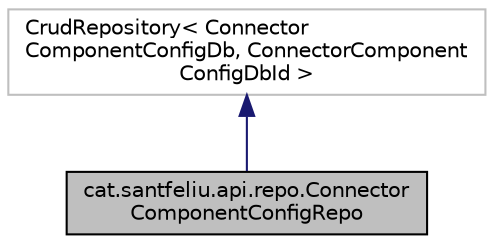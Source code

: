 digraph "cat.santfeliu.api.repo.ConnectorComponentConfigRepo"
{
 // LATEX_PDF_SIZE
  edge [fontname="Helvetica",fontsize="10",labelfontname="Helvetica",labelfontsize="10"];
  node [fontname="Helvetica",fontsize="10",shape=record];
  Node1 [label="cat.santfeliu.api.repo.Connector\lComponentConfigRepo",height=0.2,width=0.4,color="black", fillcolor="grey75", style="filled", fontcolor="black",tooltip=" "];
  Node2 -> Node1 [dir="back",color="midnightblue",fontsize="10",style="solid",fontname="Helvetica"];
  Node2 [label="CrudRepository\< Connector\lComponentConfigDb, ConnectorComponent\lConfigDbId \>",height=0.2,width=0.4,color="grey75", fillcolor="white", style="filled",tooltip=" "];
}
